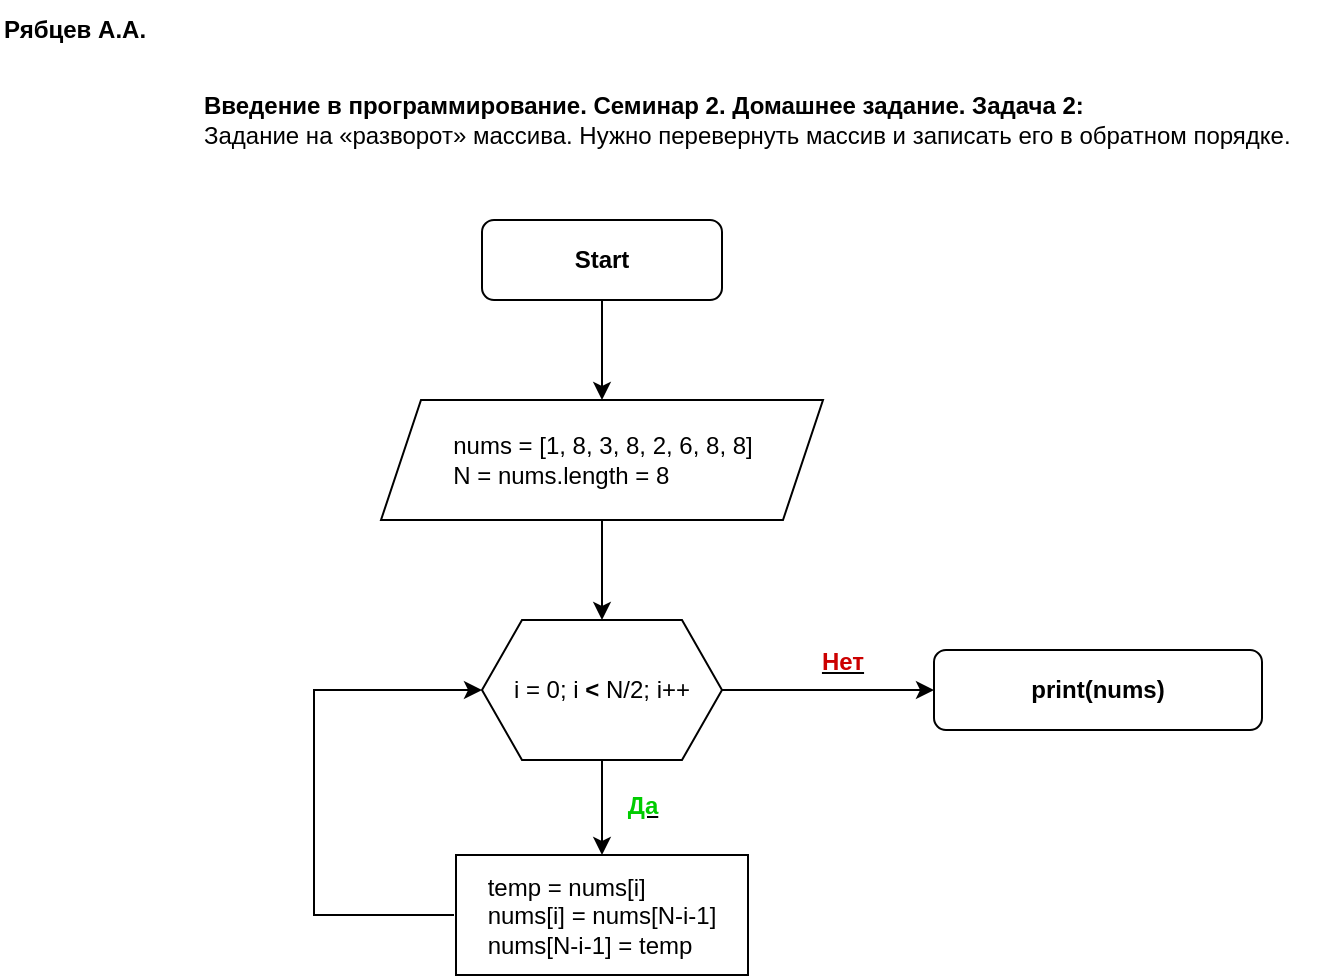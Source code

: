 <mxfile version="20.7.3" type="github">
  <diagram id="C5RBs43oDa-KdzZeNtuy" name="Page-1">
    <mxGraphModel dx="1434" dy="756" grid="1" gridSize="10" guides="1" tooltips="1" connect="1" arrows="1" fold="1" page="1" pageScale="1" pageWidth="827" pageHeight="1169" math="0" shadow="0">
      <root>
        <mxCell id="WIyWlLk6GJQsqaUBKTNV-0" />
        <mxCell id="WIyWlLk6GJQsqaUBKTNV-1" parent="WIyWlLk6GJQsqaUBKTNV-0" />
        <mxCell id="lQhNjR4lgMlTLbbqgxDL-8" value="&lt;b&gt;Введение в программирование. Семинар 2. Домашнее задание. Задача 2:&lt;br&gt;&lt;/b&gt;&lt;div&gt;&lt;div&gt;Задание на «разворот» массива. Нужно перевернуть массив и&amp;nbsp;&lt;span style=&quot;background-color: initial;&quot;&gt;записать его в обратном порядке.&lt;/span&gt;&lt;/div&gt;&lt;/div&gt;" style="text;html=1;align=left;verticalAlign=middle;resizable=0;points=[];autosize=1;strokeColor=none;fillColor=none;" parent="WIyWlLk6GJQsqaUBKTNV-1" vertex="1">
          <mxGeometry x="120" y="50" width="570" height="40" as="geometry" />
        </mxCell>
        <mxCell id="lQhNjR4lgMlTLbbqgxDL-19" value="&lt;b&gt;Рябцев А.А.&lt;/b&gt;" style="text;html=1;align=left;verticalAlign=middle;resizable=0;points=[];autosize=1;strokeColor=none;fillColor=none;" parent="WIyWlLk6GJQsqaUBKTNV-1" vertex="1">
          <mxGeometry x="20" y="10" width="90" height="30" as="geometry" />
        </mxCell>
        <mxCell id="Qr2Irbd59sxccxW-SKQj-0" value="" style="edgeStyle=orthogonalEdgeStyle;rounded=0;orthogonalLoop=1;jettySize=auto;html=1;" parent="WIyWlLk6GJQsqaUBKTNV-1" source="Qr2Irbd59sxccxW-SKQj-1" target="Qr2Irbd59sxccxW-SKQj-4" edge="1">
          <mxGeometry relative="1" as="geometry" />
        </mxCell>
        <mxCell id="Qr2Irbd59sxccxW-SKQj-1" value="&lt;b&gt;Start&lt;/b&gt;" style="rounded=1;whiteSpace=wrap;html=1;fontSize=12;glass=0;strokeWidth=1;shadow=0;" parent="WIyWlLk6GJQsqaUBKTNV-1" vertex="1">
          <mxGeometry x="261" y="120" width="120" height="40" as="geometry" />
        </mxCell>
        <mxCell id="Qr2Irbd59sxccxW-SKQj-2" value="&lt;b&gt;print(nums)&lt;/b&gt;" style="rounded=1;whiteSpace=wrap;html=1;fontSize=12;glass=0;strokeWidth=1;shadow=0;" parent="WIyWlLk6GJQsqaUBKTNV-1" vertex="1">
          <mxGeometry x="487" y="335" width="164" height="40" as="geometry" />
        </mxCell>
        <mxCell id="Qr2Irbd59sxccxW-SKQj-31" value="" style="edgeStyle=orthogonalEdgeStyle;rounded=0;orthogonalLoop=1;jettySize=auto;html=1;" parent="WIyWlLk6GJQsqaUBKTNV-1" source="Qr2Irbd59sxccxW-SKQj-4" target="Qr2Irbd59sxccxW-SKQj-29" edge="1">
          <mxGeometry relative="1" as="geometry" />
        </mxCell>
        <mxCell id="Qr2Irbd59sxccxW-SKQj-4" value="&lt;div style=&quot;text-align: justify;&quot;&gt;&lt;span style=&quot;background-color: initial;&quot;&gt;nums = [1, 8, 3, 8, 2, 6, 8, 8]&lt;/span&gt;&lt;/div&gt;&lt;div style=&quot;text-align: justify;&quot;&gt;&lt;span style=&quot;background-color: initial;&quot;&gt;N = nums.length = 8&lt;/span&gt;&lt;/div&gt;" style="shape=parallelogram;perimeter=parallelogramPerimeter;whiteSpace=wrap;html=1;fixedSize=1;" parent="WIyWlLk6GJQsqaUBKTNV-1" vertex="1">
          <mxGeometry x="210.5" y="210" width="221" height="60" as="geometry" />
        </mxCell>
        <mxCell id="Qr2Irbd59sxccxW-SKQj-5" value="&lt;b&gt;&lt;u&gt;&lt;font color=&quot;#00cc00&quot;&gt;Да&lt;/font&gt;&lt;/u&gt;&lt;/b&gt;" style="text;html=1;align=center;verticalAlign=middle;resizable=0;points=[];autosize=1;strokeColor=none;fillColor=none;" parent="WIyWlLk6GJQsqaUBKTNV-1" vertex="1">
          <mxGeometry x="321" y="397.5" width="40" height="30" as="geometry" />
        </mxCell>
        <mxCell id="Qr2Irbd59sxccxW-SKQj-6" value="&lt;b&gt;&lt;u&gt;&lt;font color=&quot;#cc0000&quot;&gt;Нет&lt;/font&gt;&lt;/u&gt;&lt;/b&gt;" style="text;html=1;align=center;verticalAlign=middle;resizable=0;points=[];autosize=1;strokeColor=none;fillColor=none;" parent="WIyWlLk6GJQsqaUBKTNV-1" vertex="1">
          <mxGeometry x="421" y="325.5" width="40" height="30" as="geometry" />
        </mxCell>
        <mxCell id="Qr2Irbd59sxccxW-SKQj-7" style="edgeStyle=orthogonalEdgeStyle;rounded=0;orthogonalLoop=1;jettySize=auto;html=1;entryX=0;entryY=0.5;entryDx=0;entryDy=0;" parent="WIyWlLk6GJQsqaUBKTNV-1" target="Qr2Irbd59sxccxW-SKQj-29" edge="1">
          <mxGeometry relative="1" as="geometry">
            <Array as="points">
              <mxPoint x="177" y="468" />
              <mxPoint x="177" y="355" />
            </Array>
            <mxPoint x="219" y="355" as="targetPoint" />
            <mxPoint x="247" y="467.5" as="sourcePoint" />
          </mxGeometry>
        </mxCell>
        <mxCell id="Qr2Irbd59sxccxW-SKQj-34" value="" style="edgeStyle=orthogonalEdgeStyle;rounded=0;orthogonalLoop=1;jettySize=auto;html=1;" parent="WIyWlLk6GJQsqaUBKTNV-1" source="Qr2Irbd59sxccxW-SKQj-29" target="Qr2Irbd59sxccxW-SKQj-2" edge="1">
          <mxGeometry relative="1" as="geometry" />
        </mxCell>
        <mxCell id="Qr2Irbd59sxccxW-SKQj-36" value="" style="edgeStyle=orthogonalEdgeStyle;rounded=0;orthogonalLoop=1;jettySize=auto;html=1;" parent="WIyWlLk6GJQsqaUBKTNV-1" source="Qr2Irbd59sxccxW-SKQj-29" target="Qr2Irbd59sxccxW-SKQj-35" edge="1">
          <mxGeometry relative="1" as="geometry" />
        </mxCell>
        <mxCell id="Qr2Irbd59sxccxW-SKQj-29" value="&lt;div style=&quot;text-align: justify;&quot;&gt;&lt;span style=&quot;background-color: initial;&quot;&gt;i = 0;&amp;nbsp;&lt;/span&gt;&lt;span style=&quot;background-color: initial;&quot;&gt;i &lt;b&gt;&amp;lt;&lt;/b&gt;&amp;nbsp;N/2; i++&lt;/span&gt;&lt;/div&gt;" style="shape=hexagon;perimeter=hexagonPerimeter2;whiteSpace=wrap;html=1;fixedSize=1;" parent="WIyWlLk6GJQsqaUBKTNV-1" vertex="1">
          <mxGeometry x="261" y="320" width="120" height="70" as="geometry" />
        </mxCell>
        <mxCell id="Qr2Irbd59sxccxW-SKQj-35" value="&lt;div style=&quot;text-align: justify;&quot;&gt;&lt;span style=&quot;background-color: initial;&quot;&gt;temp = nums[i]&lt;/span&gt;&lt;/div&gt;&lt;div style=&quot;text-align: justify;&quot;&gt;&lt;span style=&quot;background-color: initial;&quot;&gt;nums[i] = nums[N-i-1]&lt;/span&gt;&lt;/div&gt;&lt;div style=&quot;text-align: justify;&quot;&gt;&lt;span style=&quot;background-color: initial;&quot;&gt;nums[N-i-1] = temp&lt;/span&gt;&lt;/div&gt;" style="rounded=0;whiteSpace=wrap;html=1;" parent="WIyWlLk6GJQsqaUBKTNV-1" vertex="1">
          <mxGeometry x="248" y="437.5" width="146" height="60" as="geometry" />
        </mxCell>
      </root>
    </mxGraphModel>
  </diagram>
</mxfile>
